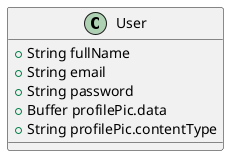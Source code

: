 @startuml
class User {
  + String fullName
  + String email
  + String password
  + Buffer profilePic.data
  + String profilePic.contentType
}
@enduml
